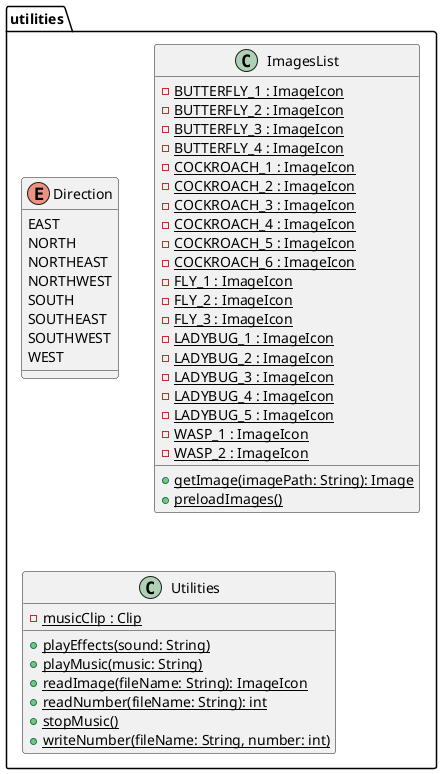 @startuml

  namespace utilities {
      enum Direction {
        EAST
        NORTH
        NORTHEAST
        NORTHWEST
        SOUTH
        SOUTHEAST
        SOUTHWEST
        WEST
      }
    }
  

  namespace utilities {
      class utilities.ImagesList {
          {static} - BUTTERFLY_1 : ImageIcon
          {static} - BUTTERFLY_2 : ImageIcon
          {static} - BUTTERFLY_3 : ImageIcon
          {static} - BUTTERFLY_4 : ImageIcon
          {static} - COCKROACH_1 : ImageIcon
          {static} - COCKROACH_2 : ImageIcon
          {static} - COCKROACH_3 : ImageIcon
          {static} - COCKROACH_4 : ImageIcon
          {static} - COCKROACH_5 : ImageIcon
          {static} - COCKROACH_6 : ImageIcon
          {static} - FLY_1 : ImageIcon
          {static} - FLY_2 : ImageIcon
          {static} - FLY_3 : ImageIcon
          {static} - LADYBUG_1 : ImageIcon
          {static} - LADYBUG_2 : ImageIcon
          {static} - LADYBUG_3 : ImageIcon
          {static} - LADYBUG_4 : ImageIcon
          {static} - LADYBUG_5 : ImageIcon
          {static} - WASP_1 : ImageIcon
          {static} - WASP_2 : ImageIcon
          {static} + getImage(imagePath: String): Image
          {static} + preloadImages()
      }
    }
  

  namespace utilities {
      class utilities.Utilities {
          {static} - musicClip : Clip
          {static} + playEffects(sound: String)
          {static} + playMusic(music: String)
          {static} + readImage(fileName: String): ImageIcon
          {static} + readNumber(fileName: String): int
          {static} + stopMusic()
          {static} + writeNumber(fileName: String, number: int)
      }
    }


@enduml
